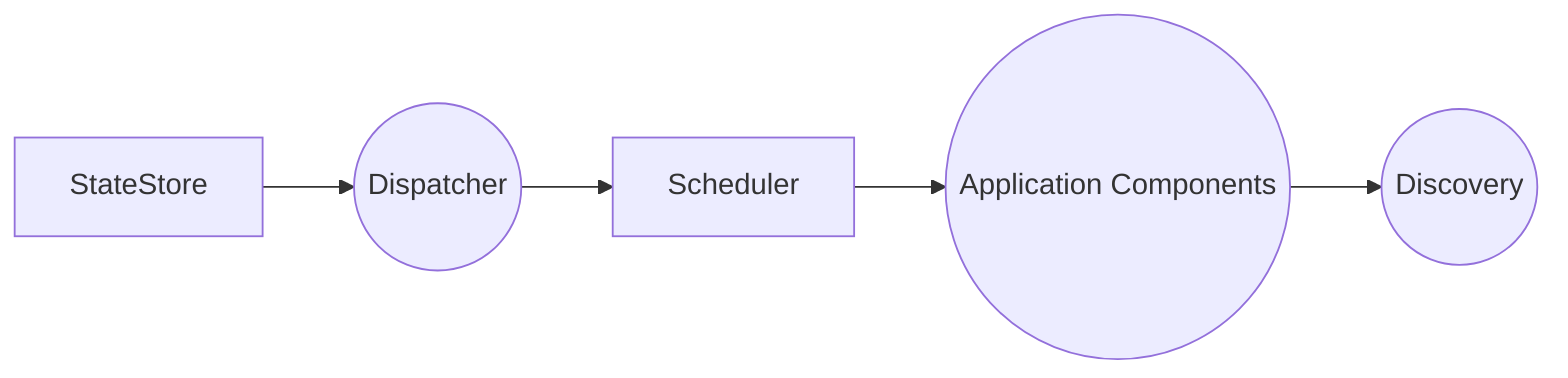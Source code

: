 graph LR;

	StateStore;
	Dispatcher((Dispatcher));
	Scheduler;
	Discovery((Discovery));
	Applications((Application Components));

	StateStore --> Dispatcher
	Dispatcher --> Scheduler
	Scheduler --> Applications
	Applications --> Discovery
